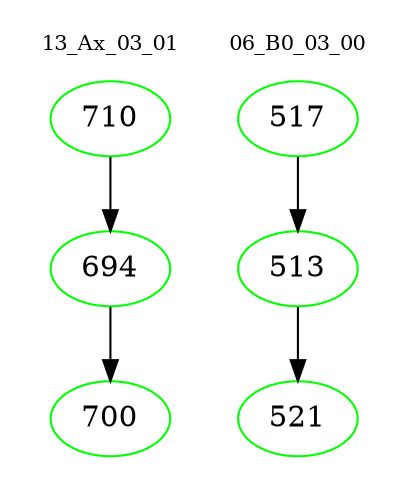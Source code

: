 digraph{
subgraph cluster_0 {
color = white
label = "13_Ax_03_01";
fontsize=10;
T0_710 [label="710", color="green"]
T0_710 -> T0_694 [color="black"]
T0_694 [label="694", color="green"]
T0_694 -> T0_700 [color="black"]
T0_700 [label="700", color="green"]
}
subgraph cluster_1 {
color = white
label = "06_B0_03_00";
fontsize=10;
T1_517 [label="517", color="green"]
T1_517 -> T1_513 [color="black"]
T1_513 [label="513", color="green"]
T1_513 -> T1_521 [color="black"]
T1_521 [label="521", color="green"]
}
}
